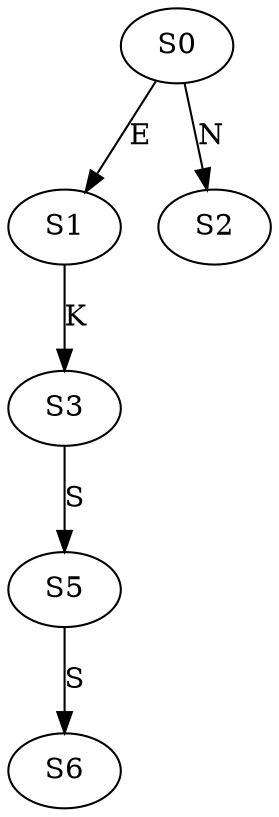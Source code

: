 strict digraph  {
	S0 -> S1 [ label = E ];
	S0 -> S2 [ label = N ];
	S1 -> S3 [ label = K ];
	S3 -> S5 [ label = S ];
	S5 -> S6 [ label = S ];
}

